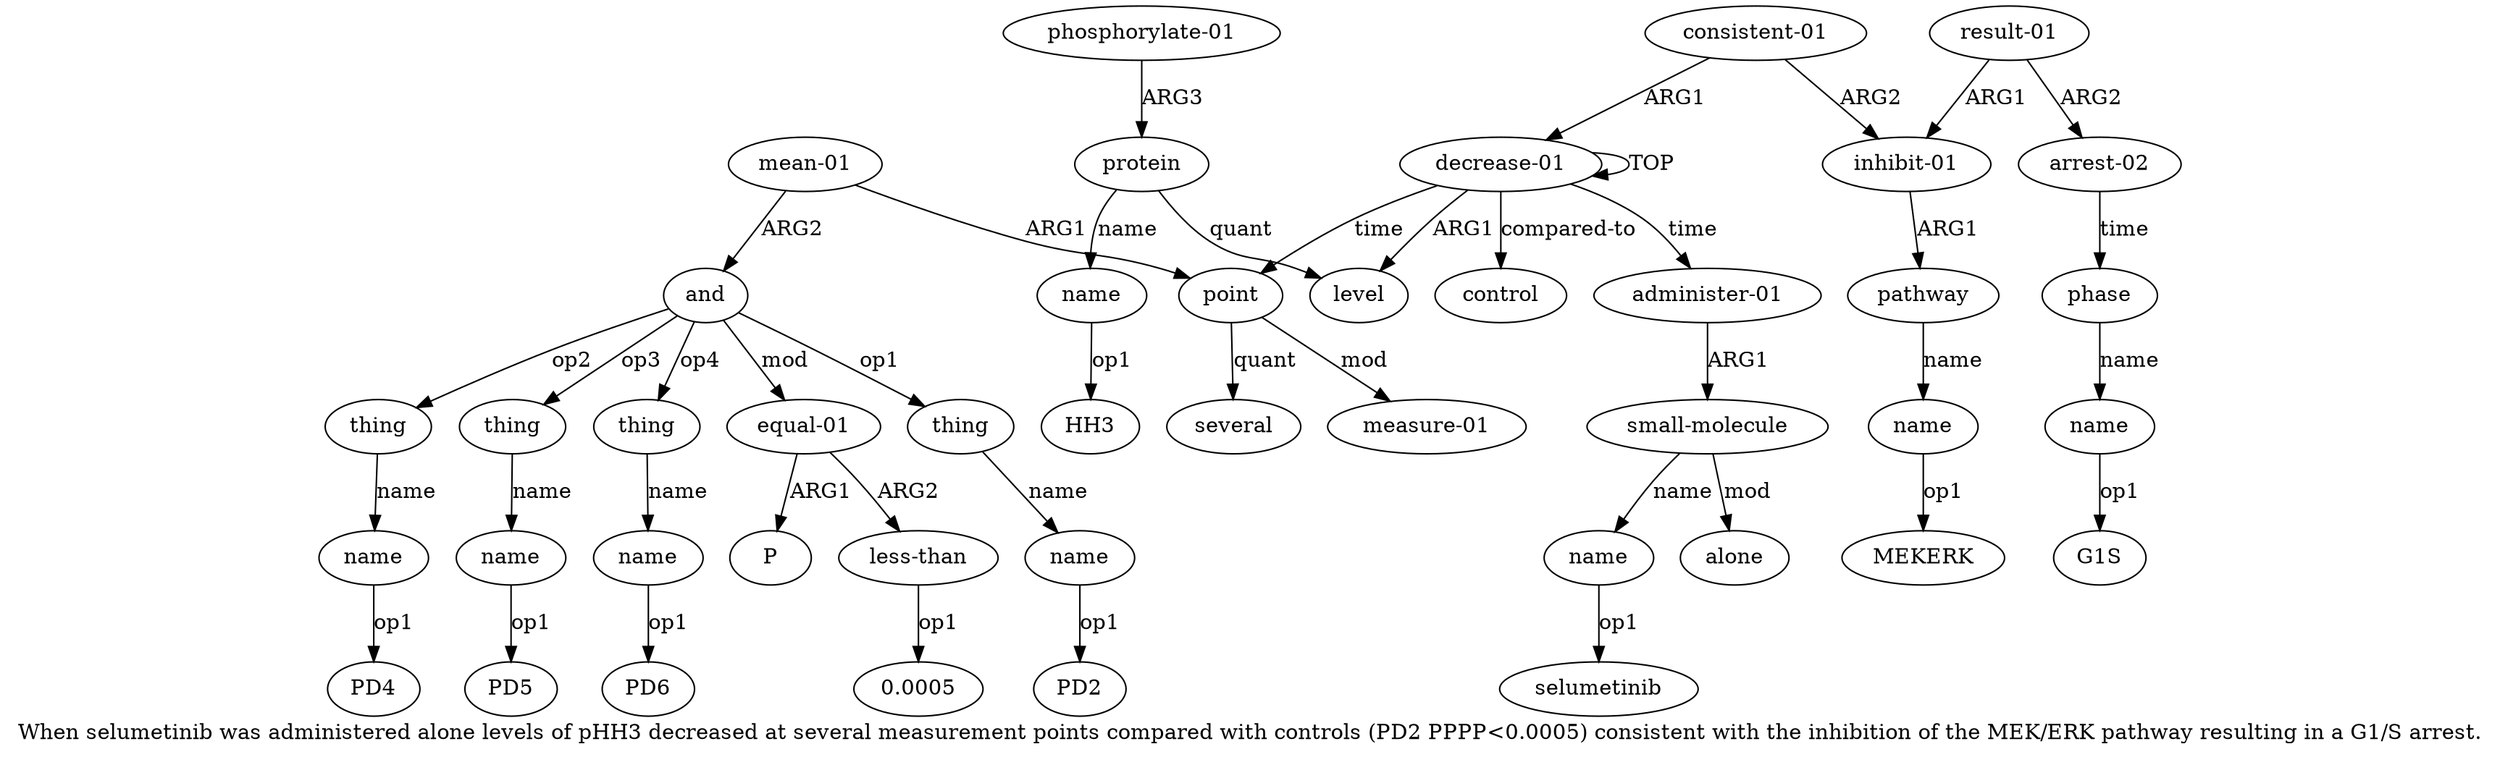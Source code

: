 digraph  {
	graph [label="When selumetinib was administered alone levels of pHH3 decreased at several measurement points compared with controls (PD2 PPPP<\
0.0005) consistent with the inhibition of the MEK/ERK pathway resulting in a G1/S arrest."];
	node [label="\N"];
	a20	 [color=black,
		gold_ind=20,
		gold_label=thing,
		label=thing,
		test_ind=20,
		test_label=thing];
	a21	 [color=black,
		gold_ind=21,
		gold_label=name,
		label=name,
		test_ind=21,
		test_label=name];
	a20 -> a21 [key=0,
	color=black,
	gold_label=name,
	label=name,
	test_label=name];
"a21 PD6" [color=black,
	gold_ind=-1,
	gold_label=PD6,
	label=PD6,
	test_ind=-1,
	test_label=PD6];
a21 -> "a21 PD6" [key=0,
color=black,
gold_label=op1,
label=op1,
test_label=op1];
a22 [color=black,
gold_ind=22,
gold_label="equal-01",
label="equal-01",
test_ind=22,
test_label="equal-01"];
a23 [color=black,
gold_ind=23,
gold_label=P,
label=P,
test_ind=23,
test_label=P];
a22 -> a23 [key=0,
color=black,
gold_label=ARG1,
label=ARG1,
test_label=ARG1];
a24 [color=black,
gold_ind=24,
gold_label="less-than",
label="less-than",
test_ind=24,
test_label="less-than"];
a22 -> a24 [key=0,
color=black,
gold_label=ARG2,
label=ARG2,
test_label=ARG2];
"a24 0.0005" [color=black,
gold_ind=-1,
gold_label=0.0005,
label=0.0005,
test_ind=-1,
test_label=0.0005];
a24 -> "a24 0.0005" [key=0,
color=black,
gold_label=op1,
label=op1,
test_label=op1];
a25 [color=black,
gold_ind=25,
gold_label=control,
label=control,
test_ind=25,
test_label=control];
a26 [color=black,
gold_ind=26,
gold_label="consistent-01",
label="consistent-01",
test_ind=26,
test_label="consistent-01"];
a27 [color=black,
gold_ind=27,
gold_label="inhibit-01",
label="inhibit-01",
test_ind=27,
test_label="inhibit-01"];
a26 -> a27 [key=0,
color=black,
gold_label=ARG2,
label=ARG2,
test_label=ARG2];
a0 [color=black,
gold_ind=0,
gold_label="decrease-01",
label="decrease-01",
test_ind=0,
test_label="decrease-01"];
a26 -> a0 [key=0,
color=black,
gold_label=ARG1,
label=ARG1,
test_label=ARG1];
a28 [color=black,
gold_ind=28,
gold_label=pathway,
label=pathway,
test_ind=28,
test_label=pathway];
a27 -> a28 [key=0,
color=black,
gold_label=ARG1,
label=ARG1,
test_label=ARG1];
a29 [color=black,
gold_ind=29,
gold_label=name,
label=name,
test_ind=29,
test_label=name];
a28 -> a29 [key=0,
color=black,
gold_label=name,
label=name,
test_label=name];
"a29 MEKERK" [color=black,
gold_ind=-1,
gold_label=MEKERK,
label=MEKERK,
test_ind=-1,
test_label=MEKERK];
a29 -> "a29 MEKERK" [key=0,
color=black,
gold_label=op1,
label=op1,
test_label=op1];
a31 [color=black,
gold_ind=31,
gold_label="arrest-02",
label="arrest-02",
test_ind=31,
test_label="arrest-02"];
a32 [color=black,
gold_ind=32,
gold_label=phase,
label=phase,
test_ind=32,
test_label=phase];
a31 -> a32 [key=0,
color=black,
gold_label=time,
label=time,
test_label=time];
"a19 PD5" [color=black,
gold_ind=-1,
gold_label=PD5,
label=PD5,
test_ind=-1,
test_label=PD5];
a30 [color=black,
gold_ind=30,
gold_label="result-01",
label="result-01",
test_ind=30,
test_label="result-01"];
a30 -> a27 [key=0,
color=black,
gold_label=ARG1,
label=ARG1,
test_label=ARG1];
a30 -> a31 [key=0,
color=black,
gold_label=ARG2,
label=ARG2,
test_label=ARG2];
"a3 HH3" [color=black,
gold_ind=-1,
gold_label=HH3,
label=HH3,
test_ind=-1,
test_label=HH3];
a33 [color=black,
gold_ind=33,
gold_label=name,
label=name,
test_ind=33,
test_label=name];
"a33 G1S" [color=black,
gold_ind=-1,
gold_label=G1S,
label=G1S,
test_ind=-1,
test_label=G1S];
a33 -> "a33 G1S" [key=0,
color=black,
gold_label=op1,
label=op1,
test_label=op1];
"a15 PD2" [color=black,
gold_ind=-1,
gold_label=PD2,
label=PD2,
test_ind=-1,
test_label=PD2];
a32 -> a33 [key=0,
color=black,
gold_label=name,
label=name,
test_label=name];
a15 [color=black,
gold_ind=15,
gold_label=name,
label=name,
test_ind=15,
test_label=name];
a15 -> "a15 PD2" [key=0,
color=black,
gold_label=op1,
label=op1,
test_label=op1];
a14 [color=black,
gold_ind=14,
gold_label=thing,
label=thing,
test_ind=14,
test_label=thing];
a14 -> a15 [key=0,
color=black,
gold_label=name,
label=name,
test_label=name];
a17 [color=black,
gold_ind=17,
gold_label=name,
label=name,
test_ind=17,
test_label=name];
"a17 PD4" [color=black,
gold_ind=-1,
gold_label=PD4,
label=PD4,
test_ind=-1,
test_label=PD4];
a17 -> "a17 PD4" [key=0,
color=black,
gold_label=op1,
label=op1,
test_label=op1];
a16 [color=black,
gold_ind=16,
gold_label=thing,
label=thing,
test_ind=16,
test_label=thing];
a16 -> a17 [key=0,
color=black,
gold_label=name,
label=name,
test_label=name];
a11 [color=black,
gold_ind=11,
gold_label="measure-01",
label="measure-01",
test_ind=11,
test_label="measure-01"];
a10 [color=black,
gold_ind=10,
gold_label=several,
label=several,
test_ind=10,
test_label=several];
a13 [color=black,
gold_ind=13,
gold_label=and,
label=and,
test_ind=13,
test_label=and];
a13 -> a20 [key=0,
color=black,
gold_label=op4,
label=op4,
test_label=op4];
a13 -> a22 [key=0,
color=black,
gold_label=mod,
label=mod,
test_label=mod];
a13 -> a14 [key=0,
color=black,
gold_label=op1,
label=op1,
test_label=op1];
a13 -> a16 [key=0,
color=black,
gold_label=op2,
label=op2,
test_label=op2];
a18 [color=black,
gold_ind=18,
gold_label=thing,
label=thing,
test_ind=18,
test_label=thing];
a13 -> a18 [key=0,
color=black,
gold_label=op3,
label=op3,
test_label=op3];
a12 [color=black,
gold_ind=12,
gold_label="mean-01",
label="mean-01",
test_ind=12,
test_label="mean-01"];
a12 -> a13 [key=0,
color=black,
gold_label=ARG2,
label=ARG2,
test_label=ARG2];
a9 [color=black,
gold_ind=9,
gold_label=point,
label=point,
test_ind=9,
test_label=point];
a12 -> a9 [key=0,
color=black,
gold_label=ARG1,
label=ARG1,
test_label=ARG1];
a19 [color=black,
gold_ind=19,
gold_label=name,
label=name,
test_ind=19,
test_label=name];
a19 -> "a19 PD5" [key=0,
color=black,
gold_label=op1,
label=op1,
test_label=op1];
a18 -> a19 [key=0,
color=black,
gold_label=name,
label=name,
test_label=name];
a1 [color=black,
gold_ind=1,
gold_label=level,
label=level,
test_ind=1,
test_label=level];
a0 -> a25 [key=0,
color=black,
gold_label="compared-to",
label="compared-to",
test_label="compared-to"];
a0 -> a1 [key=0,
color=black,
gold_label=ARG1,
label=ARG1,
test_label=ARG1];
a0 -> a0 [key=0,
color=black,
gold_label=TOP,
label=TOP,
test_label=TOP];
a5 [color=black,
gold_ind=5,
gold_label="administer-01",
label="administer-01",
test_ind=5,
test_label="administer-01"];
a0 -> a5 [key=0,
color=black,
gold_label=time,
label=time,
test_label=time];
a0 -> a9 [key=0,
color=black,
gold_label=time,
label=time,
test_label=time];
a3 [color=black,
gold_ind=3,
gold_label=name,
label=name,
test_ind=3,
test_label=name];
a3 -> "a3 HH3" [key=0,
color=black,
gold_label=op1,
label=op1,
test_label=op1];
a2 [color=black,
gold_ind=2,
gold_label=protein,
label=protein,
test_ind=2,
test_label=protein];
a2 -> a1 [key=0,
color=black,
gold_label=quant,
label=quant,
test_label=quant];
a2 -> a3 [key=0,
color=black,
gold_label=name,
label=name,
test_label=name];
a6 [color=black,
gold_ind=6,
gold_label="small-molecule",
label="small-molecule",
test_ind=6,
test_label="small-molecule"];
a5 -> a6 [key=0,
color=black,
gold_label=ARG1,
label=ARG1,
test_label=ARG1];
a4 [color=black,
gold_ind=4,
gold_label="phosphorylate-01",
label="phosphorylate-01",
test_ind=4,
test_label="phosphorylate-01"];
a4 -> a2 [key=0,
color=black,
gold_label=ARG3,
label=ARG3,
test_label=ARG3];
a7 [color=black,
gold_ind=7,
gold_label=name,
label=name,
test_ind=7,
test_label=name];
"a7 selumetinib" [color=black,
gold_ind=-1,
gold_label=selumetinib,
label=selumetinib,
test_ind=-1,
test_label=selumetinib];
a7 -> "a7 selumetinib" [key=0,
color=black,
gold_label=op1,
label=op1,
test_label=op1];
a6 -> a7 [key=0,
color=black,
gold_label=name,
label=name,
test_label=name];
a8 [color=black,
gold_ind=8,
gold_label=alone,
label=alone,
test_ind=8,
test_label=alone];
a6 -> a8 [key=0,
color=black,
gold_label=mod,
label=mod,
test_label=mod];
a9 -> a11 [key=0,
color=black,
gold_label=mod,
label=mod,
test_label=mod];
a9 -> a10 [key=0,
color=black,
gold_label=quant,
label=quant,
test_label=quant];
}
